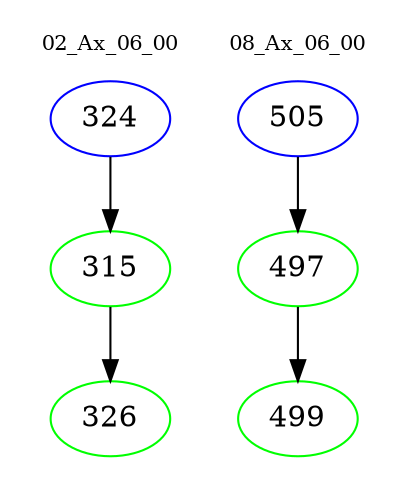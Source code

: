 digraph{
subgraph cluster_0 {
color = white
label = "02_Ax_06_00";
fontsize=10;
T0_324 [label="324", color="blue"]
T0_324 -> T0_315 [color="black"]
T0_315 [label="315", color="green"]
T0_315 -> T0_326 [color="black"]
T0_326 [label="326", color="green"]
}
subgraph cluster_1 {
color = white
label = "08_Ax_06_00";
fontsize=10;
T1_505 [label="505", color="blue"]
T1_505 -> T1_497 [color="black"]
T1_497 [label="497", color="green"]
T1_497 -> T1_499 [color="black"]
T1_499 [label="499", color="green"]
}
}
